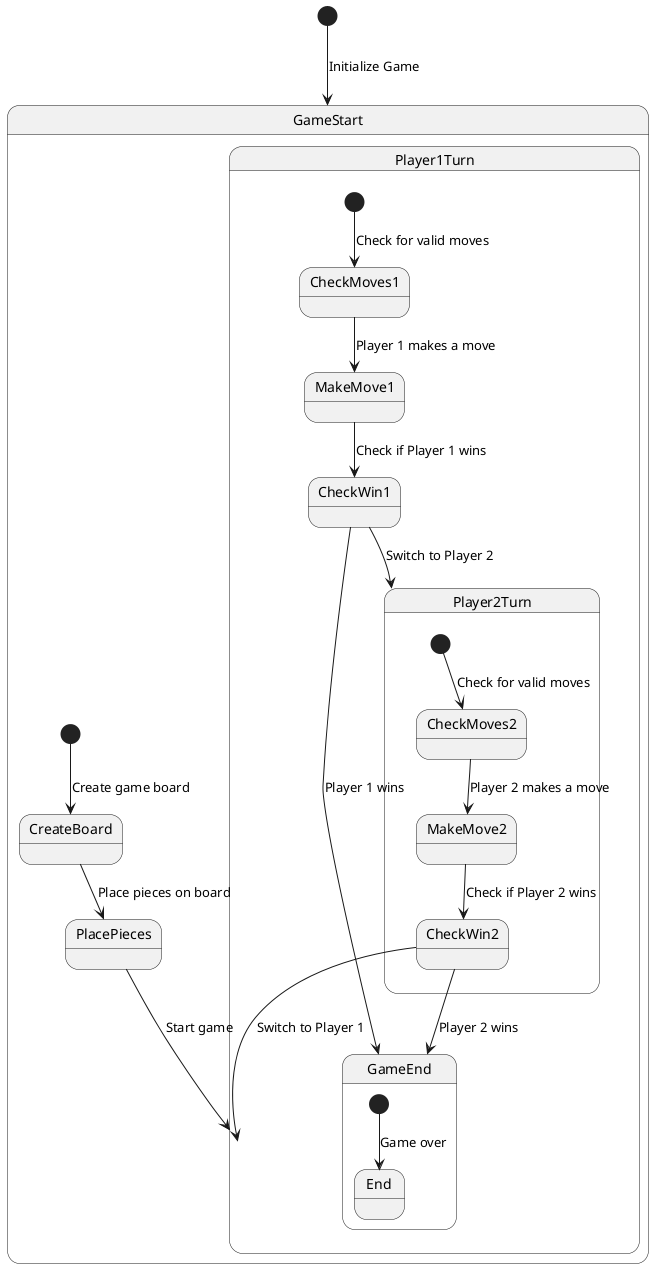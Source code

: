 @startuml

[*] --> GameStart : Initialize Game

state GameStart {
  [*] --> CreateBoard : Create game board
  CreateBoard --> PlacePieces : Place pieces on board
  PlacePieces --> Player1Turn : Start game
}

state Player1Turn {
  [*] --> CheckMoves1 : Check for valid moves
  CheckMoves1 --> MakeMove1 : Player 1 makes a move
  MakeMove1 --> CheckWin1 : Check if Player 1 wins
  CheckWin1 --> Player2Turn : Switch to Player 2
  CheckWin1 --> GameEnd : Player 1 wins
}

state Player2Turn {
  [*] --> CheckMoves2 : Check for valid moves
  CheckMoves2 --> MakeMove2 : Player 2 makes a move
  MakeMove2 --> CheckWin2 : Check if Player 2 wins
  CheckWin2 --> Player1Turn : Switch to Player 1
  CheckWin2 --> GameEnd : Player 2 wins
}

state GameEnd {
  [*] --> End : Game over
}

@enduml
